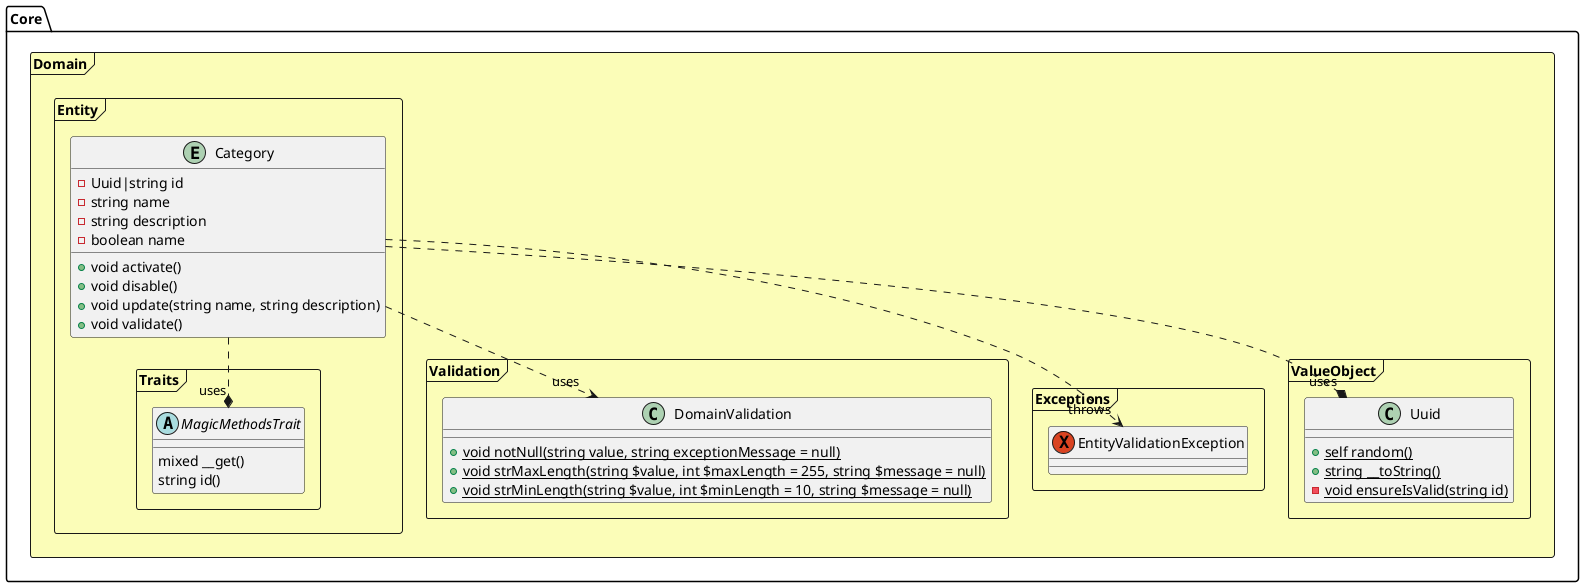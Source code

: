 @startuml Diagrama de Classe

' cores amarelo #fbfdb8 , vermelho #ffa19c, verde #a3fcb9, azul #a7d7d7
package "Core" {
    package "Domain" <<Frame>> #fbfdb8 {
        package "Validation" <<Frame>> {
            class DomainValidation {
                + {static} void notNull(string value, string exceptionMessage = null)
                + {static} void strMaxLength(string $value, int $maxLength = 255, string $message = null)
                + {static} void strMinLength(string $value, int $minLength = 10, string $message = null)
            }
        }

        package "Exceptions" <<Frame>> {
            exception EntityValidationException {

            }
        }

        package "ValueObject" <<Frame>>{
            class Uuid {
                + {static} self random()
                + {static} string __toString()
                - {static} void ensureIsValid(string id)
            }
        }
        
        package "Entity" <<Frame>>{
            ' - private #protected +public ~package private

            package "Traits" <<Frame>>{
                abstract class MagicMethodsTrait {
                    mixed __get()
                    string id()
                }
            }



            Entity Category {
                - Uuid|string id
                - string name
                - string description
                - boolean name
                + void activate()
                + void disable()
                + void update(string name, string description)
                + void validate()
            }
        }
    }
}

Category ..* "uses" MagicMethodsTrait
Category ..> "uses" DomainValidation
Category ..* "uses" Uuid

Category ..> "throws" EntityValidationException
@enduml